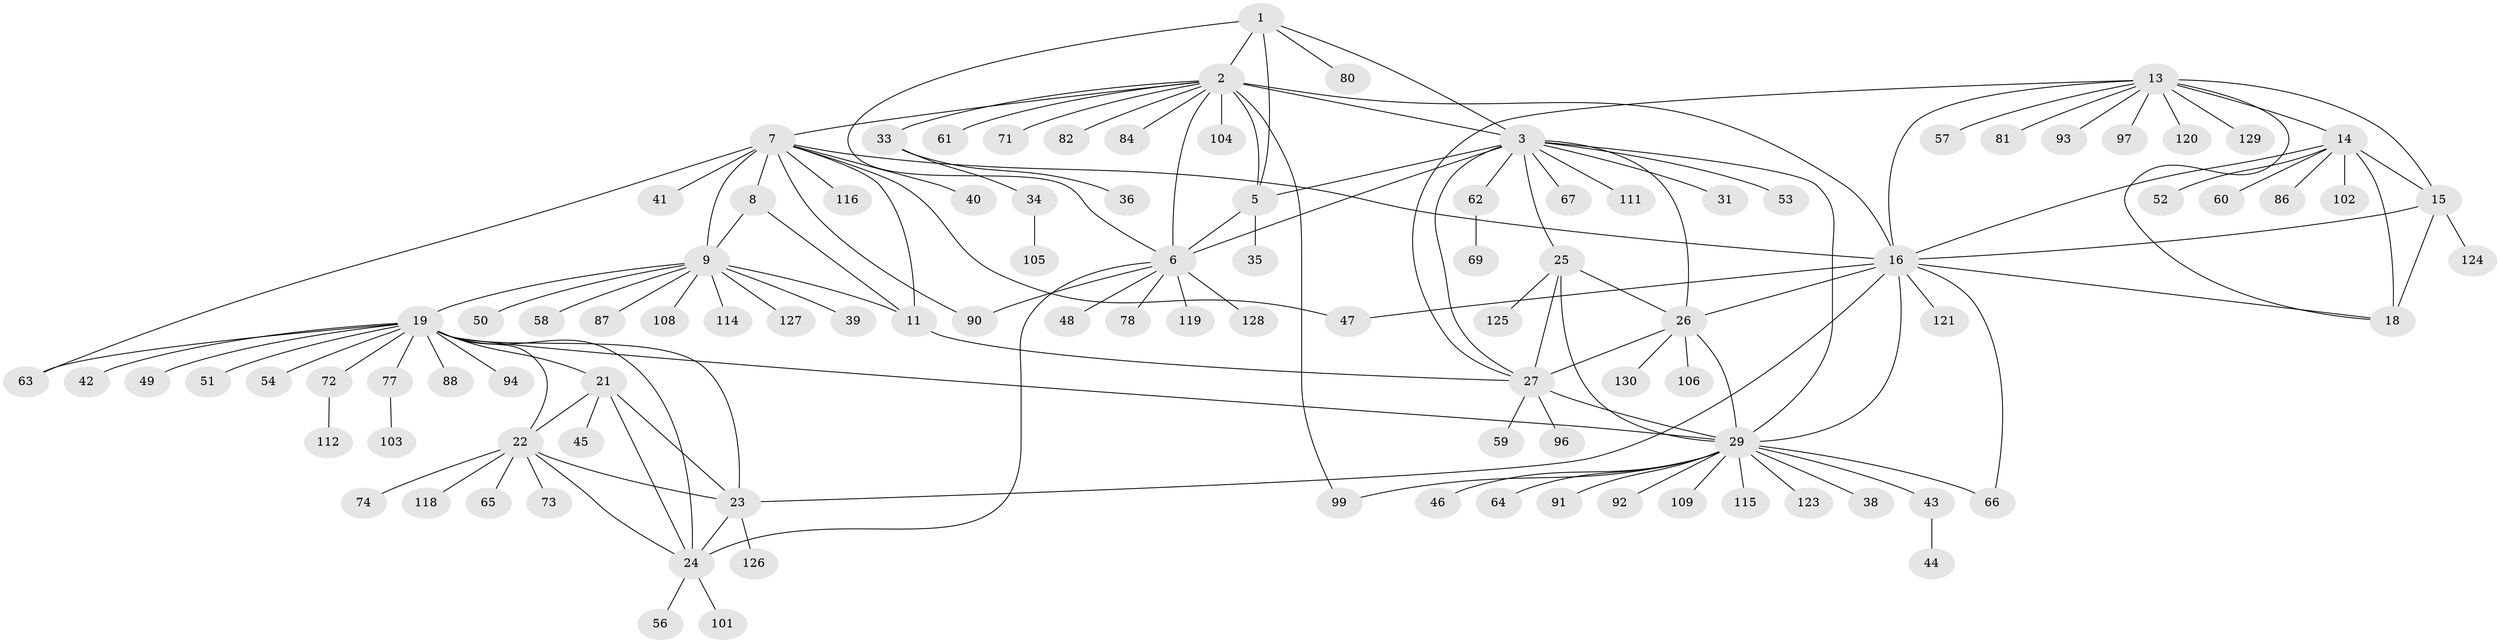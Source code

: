 // original degree distribution, {7: 0.046153846153846156, 9: 0.038461538461538464, 8: 0.023076923076923078, 10: 0.03076923076923077, 12: 0.015384615384615385, 5: 0.015384615384615385, 6: 0.03076923076923077, 13: 0.015384615384615385, 14: 0.015384615384615385, 1: 0.6230769230769231, 4: 0.007692307692307693, 2: 0.13846153846153847}
// Generated by graph-tools (version 1.1) at 2025/42/03/06/25 10:42:15]
// undirected, 104 vertices, 143 edges
graph export_dot {
graph [start="1"]
  node [color=gray90,style=filled];
  1 [super="+37"];
  2 [super="+4"];
  3 [super="+28"];
  5 [super="+100"];
  6 [super="+107"];
  7 [super="+10"];
  8;
  9 [super="+12"];
  11;
  13 [super="+68"];
  14 [super="+17"];
  15 [super="+89"];
  16 [super="+55"];
  18 [super="+83"];
  19 [super="+20"];
  21 [super="+32"];
  22 [super="+70"];
  23 [super="+85"];
  24 [super="+75"];
  25;
  26 [super="+76"];
  27 [super="+117"];
  29 [super="+30"];
  31;
  33 [super="+98"];
  34;
  35;
  36;
  38;
  39;
  40;
  41;
  42;
  43;
  44;
  45;
  46 [super="+95"];
  47;
  48;
  49;
  50;
  51 [super="+79"];
  52 [super="+122"];
  53;
  54;
  56;
  57;
  58;
  59;
  60;
  61;
  62;
  63;
  64;
  65 [super="+113"];
  66;
  67;
  69;
  71;
  72 [super="+110"];
  73;
  74;
  77;
  78;
  80;
  81;
  82;
  84;
  86;
  87;
  88;
  90;
  91;
  92;
  93;
  94;
  96;
  97;
  99;
  101;
  102;
  103;
  104;
  105;
  106;
  108;
  109;
  111;
  112;
  114;
  115;
  116;
  118;
  119;
  120;
  121;
  123;
  124;
  125;
  126;
  127;
  128;
  129;
  130;
  1 -- 2 [weight=2];
  1 -- 3;
  1 -- 5;
  1 -- 6;
  1 -- 80;
  2 -- 3 [weight=2];
  2 -- 5 [weight=2];
  2 -- 6 [weight=2];
  2 -- 16;
  2 -- 33;
  2 -- 82;
  2 -- 84;
  2 -- 99;
  2 -- 71;
  2 -- 7;
  2 -- 104;
  2 -- 61;
  3 -- 5;
  3 -- 6;
  3 -- 31;
  3 -- 53;
  3 -- 67;
  3 -- 111;
  3 -- 25;
  3 -- 26;
  3 -- 27;
  3 -- 29 [weight=2];
  3 -- 62;
  5 -- 6;
  5 -- 35;
  6 -- 24;
  6 -- 48;
  6 -- 78;
  6 -- 90;
  6 -- 119;
  6 -- 128;
  7 -- 8 [weight=2];
  7 -- 9 [weight=4];
  7 -- 11 [weight=2];
  7 -- 40;
  7 -- 41;
  7 -- 47;
  7 -- 63;
  7 -- 90;
  7 -- 116;
  7 -- 16;
  8 -- 9 [weight=2];
  8 -- 11;
  9 -- 11 [weight=2];
  9 -- 19;
  9 -- 58;
  9 -- 108;
  9 -- 39;
  9 -- 50;
  9 -- 114;
  9 -- 87;
  9 -- 127;
  11 -- 27;
  13 -- 14 [weight=2];
  13 -- 15;
  13 -- 16;
  13 -- 18;
  13 -- 27;
  13 -- 57;
  13 -- 81;
  13 -- 93;
  13 -- 97;
  13 -- 120;
  13 -- 129;
  14 -- 15 [weight=2];
  14 -- 16 [weight=2];
  14 -- 18 [weight=2];
  14 -- 102;
  14 -- 52;
  14 -- 86;
  14 -- 60;
  15 -- 16;
  15 -- 18;
  15 -- 124;
  16 -- 18;
  16 -- 23;
  16 -- 47;
  16 -- 66;
  16 -- 121;
  16 -- 26;
  16 -- 29;
  19 -- 21 [weight=2];
  19 -- 22 [weight=2];
  19 -- 23 [weight=2];
  19 -- 24 [weight=2];
  19 -- 42;
  19 -- 51;
  19 -- 54;
  19 -- 63;
  19 -- 72;
  19 -- 77;
  19 -- 88;
  19 -- 29;
  19 -- 49;
  19 -- 94;
  21 -- 22;
  21 -- 23;
  21 -- 24;
  21 -- 45;
  22 -- 23;
  22 -- 24;
  22 -- 65;
  22 -- 73;
  22 -- 74;
  22 -- 118;
  23 -- 24;
  23 -- 126;
  24 -- 56;
  24 -- 101;
  25 -- 26;
  25 -- 27;
  25 -- 29 [weight=2];
  25 -- 125;
  26 -- 27;
  26 -- 29 [weight=2];
  26 -- 106;
  26 -- 130;
  27 -- 29 [weight=2];
  27 -- 59;
  27 -- 96;
  29 -- 38;
  29 -- 43;
  29 -- 92;
  29 -- 123;
  29 -- 64;
  29 -- 66;
  29 -- 99;
  29 -- 91;
  29 -- 109;
  29 -- 46;
  29 -- 115;
  33 -- 34;
  33 -- 36;
  34 -- 105;
  43 -- 44;
  62 -- 69;
  72 -- 112;
  77 -- 103;
}
